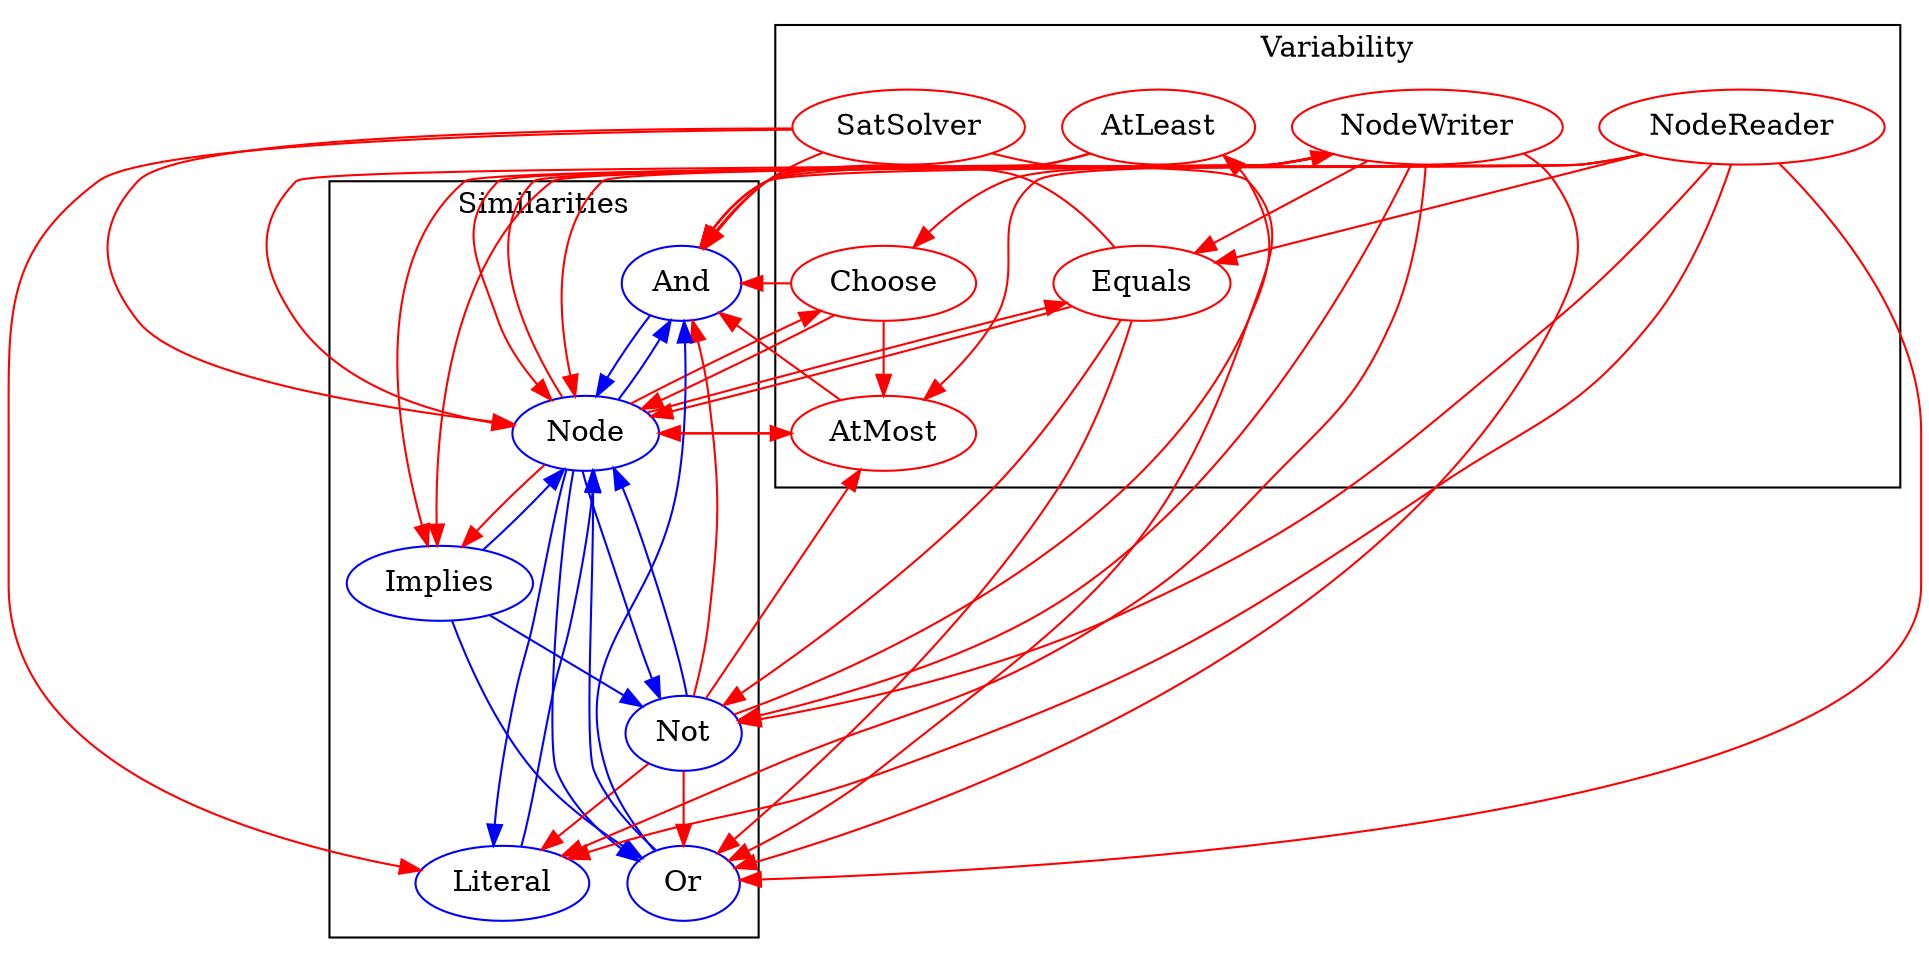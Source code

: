 digraph G {
size= "14,14";
rotate = 180;
"And"[label="And",shape=ellipse,color=blue,fontcolor=black,style=""];
"Equals"[label="Equals",shape=ellipse,color=red,fontcolor=black,style=""];
"Implies"[label="Implies",shape=ellipse,color=blue,fontcolor=black,style=""];
"Literal"[label="Literal",shape=ellipse,color=blue,fontcolor=black,style=""];
"Node"[label="Node",shape=ellipse,color=blue,fontcolor=black,style=""];
"Not"[label="Not",shape=ellipse,color=blue,fontcolor=black,style=""];
"Or"[label="Or",shape=ellipse,color=blue,fontcolor=black,style=""];
"SatSolver"[label="SatSolver",shape=ellipse,color=red,fontcolor=black,style=""];
"AtLeast"[label="AtLeast",shape=ellipse,color=red,fontcolor=black,style=""];
"AtMost"[label="AtMost",shape=ellipse,color=red,fontcolor=black,style=""];
"NodeReader"[label="NodeReader",shape=ellipse,color=red,fontcolor=black,style=""];
"NodeWriter"[label="NodeWriter",shape=ellipse,color=red,fontcolor=black,style=""];
"Choose"[label="Choose",shape=ellipse,color=red,fontcolor=black,style=""];
"And" -> "Node" [color=blue,font=6];
"Equals" -> "And" [color=red,font=6];
"Equals" -> "Node" [color=red,font=6];
"Equals" -> "Not" [color=red,font=6];
"Equals" -> "Or" [color=red,font=6];
"Implies" -> "Node" [color=blue,font=6];
"Implies" -> "Not" [color=blue,font=6];
"Implies" -> "Or" [color=blue,font=6];
"Literal" -> "Node" [color=blue,font=6];
"Node" -> "And" [color=blue,font=6];
"Node" -> "Literal" [color=blue,font=6];
"Node" -> "Not" [color=blue,font=6];
"Node" -> "Or" [color=blue,font=6];
"Not" -> "Node" [color=blue,font=6];
"Or" -> "And" [color=blue,font=6];
"Or" -> "Node" [color=blue,font=6];
"SatSolver" -> "And" [color=red,font=6];
"SatSolver" -> "Literal" [color=red,font=6];
"SatSolver" -> "Node" [color=red,font=6];
"SatSolver" -> "Or" [color=red,font=6];
"AtLeast" -> "And" [color=red,font=6];
"AtLeast" -> "Node" [color=red,font=6];
"AtMost" -> "And" [color=red,font=6];
"AtMost" -> "Node" [color=red,font=6];
"Not" -> "And" [color=red,font=6];
"Not" -> "AtLeast" [color=red,font=6];
"Not" -> "AtMost" [color=red,font=6];
"Not" -> "Literal" [color=red,font=6];
"Not" -> "Or" [color=red,font=6];
"Node" -> "Implies" [color=red,font=6];
"Node" -> "NodeWriter" [color=red,font=6];
"NodeReader" -> "And" [color=red,font=6];
"NodeReader" -> "Implies" [color=red,font=6];
"NodeReader" -> "Literal" [color=red,font=6];
"NodeReader" -> "Node" [color=red,font=6];
"NodeReader" -> "Not" [color=red,font=6];
"NodeReader" -> "Or" [color=red,font=6];
"NodeWriter" -> "And" [color=red,font=6];
"NodeWriter" -> "Implies" [color=red,font=6];
"NodeWriter" -> "Literal" [color=red,font=6];
"NodeWriter" -> "Node" [color=red,font=6];
"NodeWriter" -> "Not" [color=red,font=6];
"NodeWriter" -> "Or" [color=red,font=6];
"Choose" -> "And" [color=red,font=6];
"Choose" -> "AtMost" [color=red,font=6];
"Choose" -> "Node" [color=red,font=6];
"Node" -> "AtMost" [color=red,font=6];
"Node" -> "Choose" [color=red,font=6];
"Node" -> "Equals" [color=red,font=6];
"NodeReader" -> "Equals" [color=red,font=6];
"NodeWriter" -> "AtMost" [color=red,font=6];
"NodeWriter" -> "Choose" [color=red,font=6];
"NodeWriter" -> "Equals" [color=red,font=6];
subgraph cluster_0{
label = "Variability";
"Equals"
"SatSolver"
"AtLeast"
"AtMost"
"NodeReader"
"NodeWriter"
"Choose"
}
subgraph cluster_1{
label = "Similarities" ;
"And"
"Implies"
"Literal"
"Node"
"Not"
"Or"
}
}